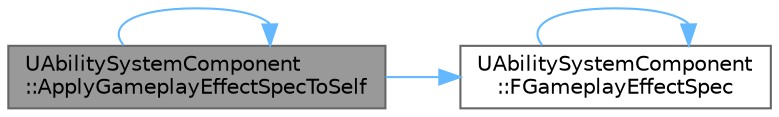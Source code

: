 digraph "UAbilitySystemComponent::ApplyGameplayEffectSpecToSelf"
{
 // INTERACTIVE_SVG=YES
 // LATEX_PDF_SIZE
  bgcolor="transparent";
  edge [fontname=Helvetica,fontsize=10,labelfontname=Helvetica,labelfontsize=10];
  node [fontname=Helvetica,fontsize=10,shape=box,height=0.2,width=0.4];
  rankdir="LR";
  Node1 [id="Node000001",label="UAbilitySystemComponent\l::ApplyGameplayEffectSpecToSelf",height=0.2,width=0.4,color="gray40", fillcolor="grey60", style="filled", fontcolor="black",tooltip=" "];
  Node1 -> Node1 [id="edge1_Node000001_Node000001",color="steelblue1",style="solid",tooltip=" "];
  Node1 -> Node2 [id="edge2_Node000001_Node000002",color="steelblue1",style="solid",tooltip=" "];
  Node2 [id="Node000002",label="UAbilitySystemComponent\l::FGameplayEffectSpec",height=0.2,width=0.4,color="grey40", fillcolor="white", style="filled",URL="$d4/d2d/classUAbilitySystemComponent.html#ac2c91a748751f2942ed3a56b2b67296e",tooltip=" "];
  Node2 -> Node2 [id="edge3_Node000002_Node000002",color="steelblue1",style="solid",tooltip=" "];
}
